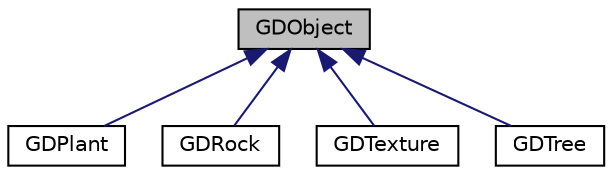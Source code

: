 digraph "GDObject"
{
  edge [fontname="Helvetica",fontsize="10",labelfontname="Helvetica",labelfontsize="10"];
  node [fontname="Helvetica",fontsize="10",shape=record];
  Node0 [label="GDObject",height=0.2,width=0.4,color="black", fillcolor="grey75", style="filled", fontcolor="black"];
  Node0 -> Node1 [dir="back",color="midnightblue",fontsize="10",style="solid",fontname="Helvetica"];
  Node1 [label="GDPlant",height=0.2,width=0.4,color="black", fillcolor="white", style="filled",URL="$class_g_d_plant.html"];
  Node0 -> Node2 [dir="back",color="midnightblue",fontsize="10",style="solid",fontname="Helvetica"];
  Node2 [label="GDRock",height=0.2,width=0.4,color="black", fillcolor="white", style="filled",URL="$class_g_d_rock.html"];
  Node0 -> Node3 [dir="back",color="midnightblue",fontsize="10",style="solid",fontname="Helvetica"];
  Node3 [label="GDTexture",height=0.2,width=0.4,color="black", fillcolor="white", style="filled",URL="$class_g_d_texture.html",tooltip="Data container for a texture Those values are used to apply rules for the weight distribution when ap..."];
  Node0 -> Node4 [dir="back",color="midnightblue",fontsize="10",style="solid",fontname="Helvetica"];
  Node4 [label="GDTree",height=0.2,width=0.4,color="black", fillcolor="white", style="filled",URL="$class_g_d_tree.html"];
}
